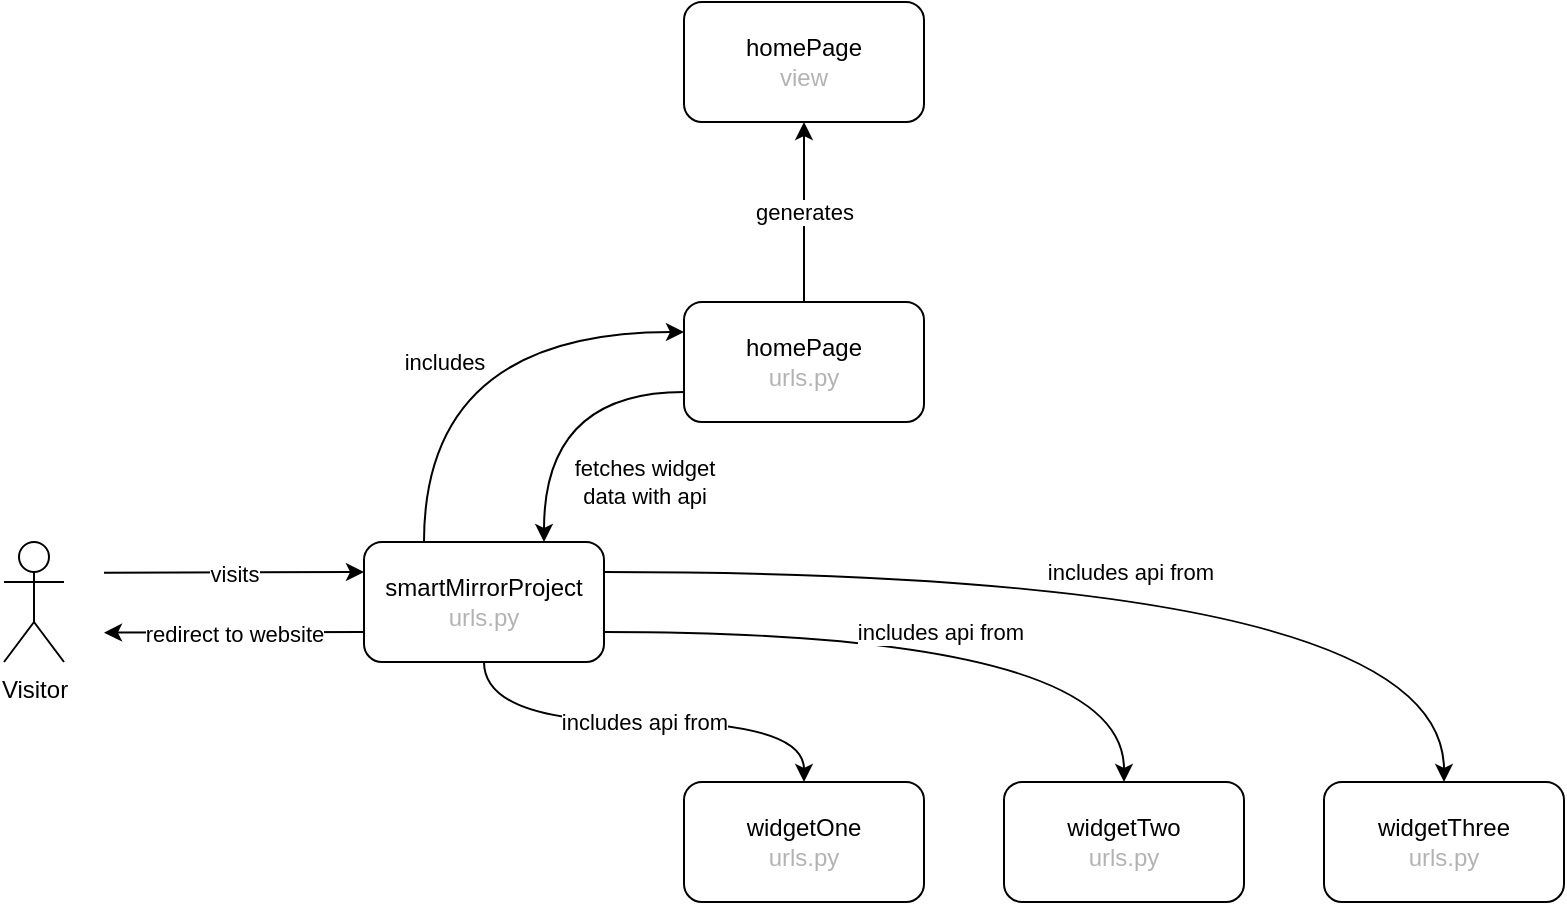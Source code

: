 <mxfile version="24.7.17">
  <diagram name="Page-1" id="by_585lMZ8FlUFathO38">
    <mxGraphModel dx="1783" dy="1726" grid="1" gridSize="10" guides="1" tooltips="1" connect="1" arrows="1" fold="1" page="1" pageScale="1" pageWidth="827" pageHeight="1169" math="0" shadow="0">
      <root>
        <mxCell id="0" />
        <mxCell id="1" parent="0" />
        <mxCell id="Gg003qAHj3PnjjYdCO2c-6" value="includes api from" style="edgeStyle=orthogonalEdgeStyle;rounded=0;orthogonalLoop=1;jettySize=auto;html=1;exitX=0.5;exitY=1;exitDx=0;exitDy=0;entryX=0.5;entryY=0;entryDx=0;entryDy=0;curved=1;" parent="1" source="Gg003qAHj3PnjjYdCO2c-1" target="Gg003qAHj3PnjjYdCO2c-3" edge="1">
          <mxGeometry relative="1" as="geometry" />
        </mxCell>
        <mxCell id="Gg003qAHj3PnjjYdCO2c-7" value="includes api from" style="edgeStyle=orthogonalEdgeStyle;rounded=0;orthogonalLoop=1;jettySize=auto;html=1;exitX=1;exitY=0.75;exitDx=0;exitDy=0;entryX=0.5;entryY=0;entryDx=0;entryDy=0;curved=1;" parent="1" source="Gg003qAHj3PnjjYdCO2c-1" target="Gg003qAHj3PnjjYdCO2c-4" edge="1">
          <mxGeometry relative="1" as="geometry" />
        </mxCell>
        <mxCell id="Gg003qAHj3PnjjYdCO2c-8" value="includes api from" style="edgeStyle=orthogonalEdgeStyle;rounded=0;orthogonalLoop=1;jettySize=auto;html=1;exitX=1;exitY=0.25;exitDx=0;exitDy=0;entryX=0.5;entryY=0;entryDx=0;entryDy=0;curved=1;" parent="1" source="Gg003qAHj3PnjjYdCO2c-1" target="Gg003qAHj3PnjjYdCO2c-5" edge="1">
          <mxGeometry relative="1" as="geometry" />
        </mxCell>
        <mxCell id="Gg003qAHj3PnjjYdCO2c-11" value="includes" style="edgeStyle=orthogonalEdgeStyle;rounded=0;orthogonalLoop=1;jettySize=auto;html=1;exitX=0.25;exitY=0;exitDx=0;exitDy=0;entryX=0;entryY=0.25;entryDx=0;entryDy=0;curved=1;" parent="1" source="Gg003qAHj3PnjjYdCO2c-1" target="Gg003qAHj3PnjjYdCO2c-2" edge="1">
          <mxGeometry x="-0.234" y="-10" relative="1" as="geometry">
            <mxPoint as="offset" />
          </mxGeometry>
        </mxCell>
        <mxCell id="5D6MyuwApm2sFghIOm1U-15" value="visits" style="edgeStyle=orthogonalEdgeStyle;rounded=0;orthogonalLoop=1;jettySize=auto;html=1;exitX=0;exitY=0.25;exitDx=0;exitDy=0;startArrow=classic;startFill=1;endArrow=none;endFill=0;curved=1;" edge="1" parent="1" source="Gg003qAHj3PnjjYdCO2c-1">
          <mxGeometry relative="1" as="geometry">
            <mxPoint x="-90" y="95.333" as="targetPoint" />
          </mxGeometry>
        </mxCell>
        <mxCell id="5D6MyuwApm2sFghIOm1U-16" value="redirect to website" style="edgeStyle=orthogonalEdgeStyle;rounded=0;orthogonalLoop=1;jettySize=auto;html=1;exitX=0;exitY=0.75;exitDx=0;exitDy=0;curved=1;" edge="1" parent="1" source="Gg003qAHj3PnjjYdCO2c-1">
          <mxGeometry relative="1" as="geometry">
            <mxPoint x="-90" y="125.333" as="targetPoint" />
          </mxGeometry>
        </mxCell>
        <mxCell id="Gg003qAHj3PnjjYdCO2c-1" value="smartMirrorProject&lt;div&gt;&lt;font color=&quot;#b3b3b3&quot;&gt;urls.py&lt;/font&gt;&lt;/div&gt;" style="rounded=1;whiteSpace=wrap;html=1;" parent="1" vertex="1">
          <mxGeometry x="40" y="80" width="120" height="60" as="geometry" />
        </mxCell>
        <mxCell id="Gg003qAHj3PnjjYdCO2c-12" value="fetches widget&lt;div&gt;data with api&lt;/div&gt;" style="edgeStyle=orthogonalEdgeStyle;rounded=0;orthogonalLoop=1;jettySize=auto;html=1;exitX=0;exitY=0.75;exitDx=0;exitDy=0;entryX=0.75;entryY=0;entryDx=0;entryDy=0;curved=1;" parent="1" source="Gg003qAHj3PnjjYdCO2c-2" target="Gg003qAHj3PnjjYdCO2c-1" edge="1">
          <mxGeometry x="-0.724" y="45" relative="1" as="geometry">
            <mxPoint as="offset" />
          </mxGeometry>
        </mxCell>
        <mxCell id="5D6MyuwApm2sFghIOm1U-9" value="generates" style="edgeStyle=orthogonalEdgeStyle;rounded=0;orthogonalLoop=1;jettySize=auto;html=1;exitX=0.5;exitY=0;exitDx=0;exitDy=0;entryX=0.5;entryY=1;entryDx=0;entryDy=0;curved=1;" edge="1" parent="1" source="Gg003qAHj3PnjjYdCO2c-2" target="5D6MyuwApm2sFghIOm1U-8">
          <mxGeometry relative="1" as="geometry" />
        </mxCell>
        <mxCell id="Gg003qAHj3PnjjYdCO2c-2" value="homePage&lt;div&gt;&lt;font color=&quot;#b3b3b3&quot;&gt;urls.py&lt;/font&gt;&lt;/div&gt;" style="rounded=1;whiteSpace=wrap;html=1;" parent="1" vertex="1">
          <mxGeometry x="200" y="-40" width="120" height="60" as="geometry" />
        </mxCell>
        <mxCell id="Gg003qAHj3PnjjYdCO2c-3" value="widgetOne&lt;div&gt;&lt;font color=&quot;#b3b3b3&quot;&gt;urls.py&lt;/font&gt;&lt;/div&gt;" style="rounded=1;whiteSpace=wrap;html=1;" parent="1" vertex="1">
          <mxGeometry x="200" y="200" width="120" height="60" as="geometry" />
        </mxCell>
        <mxCell id="Gg003qAHj3PnjjYdCO2c-4" value="widgetTwo&lt;div&gt;&lt;font color=&quot;#b3b3b3&quot;&gt;urls.py&lt;/font&gt;&lt;/div&gt;" style="rounded=1;whiteSpace=wrap;html=1;" parent="1" vertex="1">
          <mxGeometry x="360" y="200" width="120" height="60" as="geometry" />
        </mxCell>
        <mxCell id="Gg003qAHj3PnjjYdCO2c-5" value="widgetThree&lt;div&gt;&lt;font color=&quot;#b3b3b3&quot;&gt;urls.py&lt;/font&gt;&lt;/div&gt;" style="rounded=1;whiteSpace=wrap;html=1;" parent="1" vertex="1">
          <mxGeometry x="520" y="200" width="120" height="60" as="geometry" />
        </mxCell>
        <mxCell id="Gg003qAHj3PnjjYdCO2c-13" value="Visitor" style="shape=umlActor;verticalLabelPosition=bottom;verticalAlign=top;html=1;outlineConnect=0;" parent="1" vertex="1">
          <mxGeometry x="-140" y="80" width="30" height="60" as="geometry" />
        </mxCell>
        <mxCell id="5D6MyuwApm2sFghIOm1U-8" value="homePage&lt;div&gt;&lt;font color=&quot;#b3b3b3&quot;&gt;view&lt;/font&gt;&lt;/div&gt;" style="rounded=1;whiteSpace=wrap;html=1;" vertex="1" parent="1">
          <mxGeometry x="200" y="-190" width="120" height="60" as="geometry" />
        </mxCell>
      </root>
    </mxGraphModel>
  </diagram>
</mxfile>
